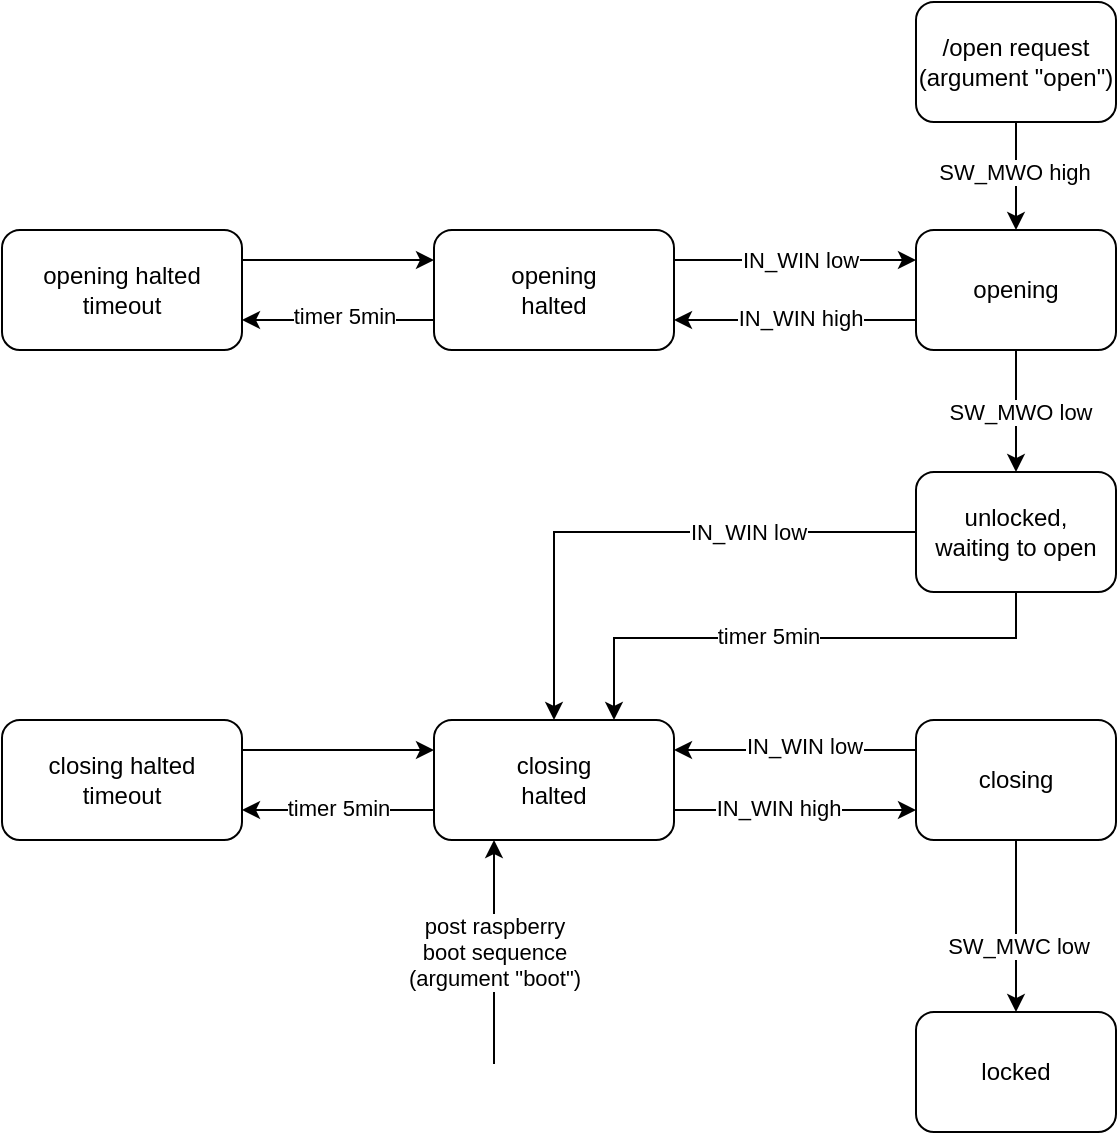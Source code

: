 <mxfile version="14.6.6" type="github">
  <diagram id="Uv9ykZ_TOGQ4xsJvZRrg" name="Page-1">
    <mxGraphModel dx="854" dy="403" grid="0" gridSize="10" guides="1" tooltips="1" connect="1" arrows="1" fold="1" page="1" pageScale="1" pageWidth="827" pageHeight="1169" math="0" shadow="0">
      <root>
        <mxCell id="0" />
        <mxCell id="1" parent="0" />
        <mxCell id="81YjFIQ1cdnt-nmbqNt_-13" value="" style="edgeStyle=orthogonalEdgeStyle;rounded=0;orthogonalLoop=1;jettySize=auto;html=1;" parent="1" source="qLUEqb7v4txtZIFJk71Y-4" target="81YjFIQ1cdnt-nmbqNt_-12" edge="1">
          <mxGeometry relative="1" as="geometry">
            <mxPoint x="391" y="221" as="sourcePoint" />
          </mxGeometry>
        </mxCell>
        <mxCell id="wPA8z_1g9L0eMRsK_RC2-13" value="SW_MWO high" style="edgeLabel;html=1;align=center;verticalAlign=middle;resizable=0;points=[];" parent="81YjFIQ1cdnt-nmbqNt_-13" vertex="1" connectable="0">
          <mxGeometry x="-0.097" y="-1" relative="1" as="geometry">
            <mxPoint as="offset" />
          </mxGeometry>
        </mxCell>
        <mxCell id="81YjFIQ1cdnt-nmbqNt_-1" value="locked" style="rounded=1;whiteSpace=wrap;html=1;" parent="1" vertex="1">
          <mxGeometry x="571" y="652" width="100" height="60" as="geometry" />
        </mxCell>
        <mxCell id="81YjFIQ1cdnt-nmbqNt_-17" style="edgeStyle=orthogonalEdgeStyle;rounded=0;orthogonalLoop=1;jettySize=auto;html=1;exitX=0.5;exitY=1;exitDx=0;exitDy=0;entryX=0.5;entryY=0;entryDx=0;entryDy=0;" parent="1" source="81YjFIQ1cdnt-nmbqNt_-2" target="81YjFIQ1cdnt-nmbqNt_-1" edge="1">
          <mxGeometry relative="1" as="geometry" />
        </mxCell>
        <mxCell id="wPA8z_1g9L0eMRsK_RC2-12" value="SW_MWC low" style="edgeLabel;html=1;align=center;verticalAlign=middle;resizable=0;points=[];" parent="81YjFIQ1cdnt-nmbqNt_-17" vertex="1" connectable="0">
          <mxGeometry x="0.225" y="1" relative="1" as="geometry">
            <mxPoint as="offset" />
          </mxGeometry>
        </mxCell>
        <mxCell id="wPA8z_1g9L0eMRsK_RC2-5" style="edgeStyle=orthogonalEdgeStyle;rounded=0;orthogonalLoop=1;jettySize=auto;html=1;exitX=0;exitY=0.25;exitDx=0;exitDy=0;entryX=1;entryY=0.25;entryDx=0;entryDy=0;" parent="1" source="81YjFIQ1cdnt-nmbqNt_-2" target="wPA8z_1g9L0eMRsK_RC2-4" edge="1">
          <mxGeometry relative="1" as="geometry" />
        </mxCell>
        <mxCell id="wPA8z_1g9L0eMRsK_RC2-14" value="IN_WIN low" style="edgeLabel;html=1;align=center;verticalAlign=middle;resizable=0;points=[];" parent="wPA8z_1g9L0eMRsK_RC2-5" vertex="1" connectable="0">
          <mxGeometry x="-0.327" y="-2" relative="1" as="geometry">
            <mxPoint x="-16" as="offset" />
          </mxGeometry>
        </mxCell>
        <mxCell id="81YjFIQ1cdnt-nmbqNt_-2" value="&lt;div&gt;closing&lt;/div&gt;" style="whiteSpace=wrap;html=1;rounded=1;" parent="1" vertex="1">
          <mxGeometry x="571" y="506" width="100" height="60" as="geometry" />
        </mxCell>
        <mxCell id="81YjFIQ1cdnt-nmbqNt_-15" value="" style="edgeStyle=orthogonalEdgeStyle;rounded=0;orthogonalLoop=1;jettySize=auto;html=1;" parent="1" source="81YjFIQ1cdnt-nmbqNt_-12" target="81YjFIQ1cdnt-nmbqNt_-14" edge="1">
          <mxGeometry relative="1" as="geometry" />
        </mxCell>
        <mxCell id="wPA8z_1g9L0eMRsK_RC2-11" value="&lt;div&gt;SW_MWO low&lt;/div&gt;" style="edgeLabel;html=1;align=center;verticalAlign=middle;resizable=0;points=[];" parent="81YjFIQ1cdnt-nmbqNt_-15" vertex="1" connectable="0">
          <mxGeometry x="0.008" y="2" relative="1" as="geometry">
            <mxPoint as="offset" />
          </mxGeometry>
        </mxCell>
        <mxCell id="wPA8z_1g9L0eMRsK_RC2-7" style="edgeStyle=orthogonalEdgeStyle;rounded=0;orthogonalLoop=1;jettySize=auto;html=1;exitX=0;exitY=0.75;exitDx=0;exitDy=0;entryX=1;entryY=0.75;entryDx=0;entryDy=0;" parent="1" source="81YjFIQ1cdnt-nmbqNt_-12" target="wPA8z_1g9L0eMRsK_RC2-3" edge="1">
          <mxGeometry relative="1" as="geometry">
            <Array as="points">
              <mxPoint x="520" y="306" />
              <mxPoint x="520" y="306" />
            </Array>
          </mxGeometry>
        </mxCell>
        <mxCell id="wPA8z_1g9L0eMRsK_RC2-9" value="IN_WIN high" style="edgeLabel;html=1;align=center;verticalAlign=middle;resizable=0;points=[];" parent="wPA8z_1g9L0eMRsK_RC2-7" vertex="1" connectable="0">
          <mxGeometry x="-0.409" y="-1" relative="1" as="geometry">
            <mxPoint x="-22" as="offset" />
          </mxGeometry>
        </mxCell>
        <mxCell id="81YjFIQ1cdnt-nmbqNt_-12" value="opening" style="rounded=1;whiteSpace=wrap;html=1;" parent="1" vertex="1">
          <mxGeometry x="571" y="261" width="100" height="60" as="geometry" />
        </mxCell>
        <mxCell id="qLUEqb7v4txtZIFJk71Y-18" style="edgeStyle=orthogonalEdgeStyle;rounded=0;orthogonalLoop=1;jettySize=auto;html=1;exitX=0;exitY=0.5;exitDx=0;exitDy=0;entryX=0.5;entryY=0;entryDx=0;entryDy=0;" parent="1" source="81YjFIQ1cdnt-nmbqNt_-14" target="wPA8z_1g9L0eMRsK_RC2-4" edge="1">
          <mxGeometry relative="1" as="geometry">
            <mxPoint x="481" y="566" as="targetPoint" />
          </mxGeometry>
        </mxCell>
        <mxCell id="qLUEqb7v4txtZIFJk71Y-20" value="IN_WIN low" style="edgeLabel;html=1;align=center;verticalAlign=middle;resizable=0;points=[];" parent="qLUEqb7v4txtZIFJk71Y-18" vertex="1" connectable="0">
          <mxGeometry x="0.015" y="2" relative="1" as="geometry">
            <mxPoint x="55" y="-2" as="offset" />
          </mxGeometry>
        </mxCell>
        <mxCell id="qLUEqb7v4txtZIFJk71Y-31" style="edgeStyle=orthogonalEdgeStyle;rounded=0;orthogonalLoop=1;jettySize=auto;html=1;exitX=0.5;exitY=1;exitDx=0;exitDy=0;entryX=0.75;entryY=0;entryDx=0;entryDy=0;" parent="1" source="81YjFIQ1cdnt-nmbqNt_-14" target="wPA8z_1g9L0eMRsK_RC2-4" edge="1">
          <mxGeometry relative="1" as="geometry">
            <Array as="points">
              <mxPoint x="621" y="465" />
              <mxPoint x="420" y="465" />
            </Array>
          </mxGeometry>
        </mxCell>
        <mxCell id="qLUEqb7v4txtZIFJk71Y-32" value="timer 5min" style="edgeLabel;html=1;align=center;verticalAlign=middle;resizable=0;points=[];" parent="qLUEqb7v4txtZIFJk71Y-31" vertex="1" connectable="0">
          <mxGeometry x="0.113" y="-1" relative="1" as="geometry">
            <mxPoint as="offset" />
          </mxGeometry>
        </mxCell>
        <mxCell id="81YjFIQ1cdnt-nmbqNt_-14" value="&lt;div&gt;unlocked,&lt;/div&gt;&lt;div&gt;waiting to open&lt;br&gt;&lt;/div&gt;" style="rounded=1;whiteSpace=wrap;html=1;" parent="1" vertex="1">
          <mxGeometry x="571" y="382" width="100" height="60" as="geometry" />
        </mxCell>
        <mxCell id="wPA8z_1g9L0eMRsK_RC2-8" style="edgeStyle=orthogonalEdgeStyle;rounded=0;orthogonalLoop=1;jettySize=auto;html=1;exitX=1;exitY=0.25;exitDx=0;exitDy=0;entryX=0;entryY=0.25;entryDx=0;entryDy=0;" parent="1" source="wPA8z_1g9L0eMRsK_RC2-3" target="81YjFIQ1cdnt-nmbqNt_-12" edge="1">
          <mxGeometry relative="1" as="geometry" />
        </mxCell>
        <mxCell id="wPA8z_1g9L0eMRsK_RC2-10" value="IN_WIN low" style="edgeLabel;html=1;align=center;verticalAlign=middle;resizable=0;points=[];" parent="wPA8z_1g9L0eMRsK_RC2-8" vertex="1" connectable="0">
          <mxGeometry x="-0.437" relative="1" as="geometry">
            <mxPoint x="29" as="offset" />
          </mxGeometry>
        </mxCell>
        <mxCell id="qLUEqb7v4txtZIFJk71Y-26" style="edgeStyle=orthogonalEdgeStyle;rounded=0;orthogonalLoop=1;jettySize=auto;html=1;exitX=0;exitY=0.75;exitDx=0;exitDy=0;entryX=1;entryY=0.75;entryDx=0;entryDy=0;" parent="1" source="wPA8z_1g9L0eMRsK_RC2-3" target="qLUEqb7v4txtZIFJk71Y-22" edge="1">
          <mxGeometry relative="1" as="geometry" />
        </mxCell>
        <mxCell id="qLUEqb7v4txtZIFJk71Y-27" value="timer 5min" style="edgeLabel;html=1;align=center;verticalAlign=middle;resizable=0;points=[];" parent="qLUEqb7v4txtZIFJk71Y-26" vertex="1" connectable="0">
          <mxGeometry x="-0.744" y="1" relative="1" as="geometry">
            <mxPoint x="-33" y="-3" as="offset" />
          </mxGeometry>
        </mxCell>
        <mxCell id="wPA8z_1g9L0eMRsK_RC2-3" value="&lt;div&gt;opening&lt;/div&gt;&lt;div&gt;halted&lt;br&gt;&lt;/div&gt;" style="rounded=1;whiteSpace=wrap;html=1;" parent="1" vertex="1">
          <mxGeometry x="330" y="261" width="120" height="60" as="geometry" />
        </mxCell>
        <mxCell id="wPA8z_1g9L0eMRsK_RC2-6" style="edgeStyle=orthogonalEdgeStyle;rounded=0;orthogonalLoop=1;jettySize=auto;html=1;exitX=1;exitY=0.75;exitDx=0;exitDy=0;entryX=0;entryY=0.75;entryDx=0;entryDy=0;" parent="1" source="wPA8z_1g9L0eMRsK_RC2-4" target="81YjFIQ1cdnt-nmbqNt_-2" edge="1">
          <mxGeometry relative="1" as="geometry" />
        </mxCell>
        <mxCell id="wPA8z_1g9L0eMRsK_RC2-15" value="IN_WIN high" style="edgeLabel;html=1;align=center;verticalAlign=middle;resizable=0;points=[];" parent="wPA8z_1g9L0eMRsK_RC2-6" vertex="1" connectable="0">
          <mxGeometry x="-0.664" y="2" relative="1" as="geometry">
            <mxPoint x="31" y="1" as="offset" />
          </mxGeometry>
        </mxCell>
        <mxCell id="qLUEqb7v4txtZIFJk71Y-24" style="edgeStyle=orthogonalEdgeStyle;rounded=0;orthogonalLoop=1;jettySize=auto;html=1;exitX=0;exitY=0.75;exitDx=0;exitDy=0;entryX=1;entryY=0.75;entryDx=0;entryDy=0;" parent="1" source="wPA8z_1g9L0eMRsK_RC2-4" target="qLUEqb7v4txtZIFJk71Y-36" edge="1">
          <mxGeometry relative="1" as="geometry">
            <mxPoint x="253" y="428" as="targetPoint" />
          </mxGeometry>
        </mxCell>
        <mxCell id="qLUEqb7v4txtZIFJk71Y-25" value="timer 5min" style="edgeLabel;html=1;align=center;verticalAlign=middle;resizable=0;points=[];" parent="qLUEqb7v4txtZIFJk71Y-24" vertex="1" connectable="0">
          <mxGeometry x="0.048" y="1" relative="1" as="geometry">
            <mxPoint x="2" y="-2" as="offset" />
          </mxGeometry>
        </mxCell>
        <mxCell id="wPA8z_1g9L0eMRsK_RC2-4" value="&lt;div&gt;closing&lt;/div&gt;&lt;div&gt;halted&lt;br&gt;&lt;/div&gt;" style="rounded=1;whiteSpace=wrap;html=1;" parent="1" vertex="1">
          <mxGeometry x="330" y="506" width="120" height="60" as="geometry" />
        </mxCell>
        <mxCell id="qLUEqb7v4txtZIFJk71Y-4" value="&lt;div&gt;/open request&lt;/div&gt;&lt;div&gt;(argument &quot;open&quot;)&lt;br&gt;&lt;/div&gt;" style="rounded=1;whiteSpace=wrap;html=1;" parent="1" vertex="1">
          <mxGeometry x="571" y="147" width="100" height="60" as="geometry" />
        </mxCell>
        <mxCell id="qLUEqb7v4txtZIFJk71Y-14" value="&lt;div&gt;post raspberry&lt;/div&gt;&lt;div&gt;boot sequence&lt;br&gt;&lt;/div&gt;&lt;div&gt;(argument &quot;boot&quot;)&lt;br&gt;&lt;/div&gt;" style="endArrow=classic;html=1;entryX=0.25;entryY=1;entryDx=0;entryDy=0;" parent="1" target="wPA8z_1g9L0eMRsK_RC2-4" edge="1">
          <mxGeometry width="50" height="50" relative="1" as="geometry">
            <mxPoint x="360" y="678" as="sourcePoint" />
            <mxPoint x="681" y="589" as="targetPoint" />
          </mxGeometry>
        </mxCell>
        <mxCell id="qLUEqb7v4txtZIFJk71Y-35" style="edgeStyle=orthogonalEdgeStyle;rounded=0;orthogonalLoop=1;jettySize=auto;html=1;exitX=1;exitY=0.25;exitDx=0;exitDy=0;entryX=0;entryY=0.25;entryDx=0;entryDy=0;" parent="1" source="qLUEqb7v4txtZIFJk71Y-22" target="wPA8z_1g9L0eMRsK_RC2-3" edge="1">
          <mxGeometry relative="1" as="geometry" />
        </mxCell>
        <mxCell id="qLUEqb7v4txtZIFJk71Y-22" value="&lt;div&gt;opening halted timeout&lt;br&gt;&lt;/div&gt;" style="rounded=1;whiteSpace=wrap;html=1;" parent="1" vertex="1">
          <mxGeometry x="114" y="261" width="120" height="60" as="geometry" />
        </mxCell>
        <mxCell id="qLUEqb7v4txtZIFJk71Y-40" style="edgeStyle=orthogonalEdgeStyle;rounded=0;orthogonalLoop=1;jettySize=auto;html=1;exitX=1;exitY=0.25;exitDx=0;exitDy=0;entryX=0;entryY=0.25;entryDx=0;entryDy=0;" parent="1" source="qLUEqb7v4txtZIFJk71Y-36" target="wPA8z_1g9L0eMRsK_RC2-4" edge="1">
          <mxGeometry relative="1" as="geometry" />
        </mxCell>
        <mxCell id="qLUEqb7v4txtZIFJk71Y-36" value="&lt;div&gt;closing halted &lt;br&gt;timeout&lt;/div&gt;" style="rounded=1;whiteSpace=wrap;html=1;" parent="1" vertex="1">
          <mxGeometry x="114" y="506" width="120" height="60" as="geometry" />
        </mxCell>
      </root>
    </mxGraphModel>
  </diagram>
</mxfile>
